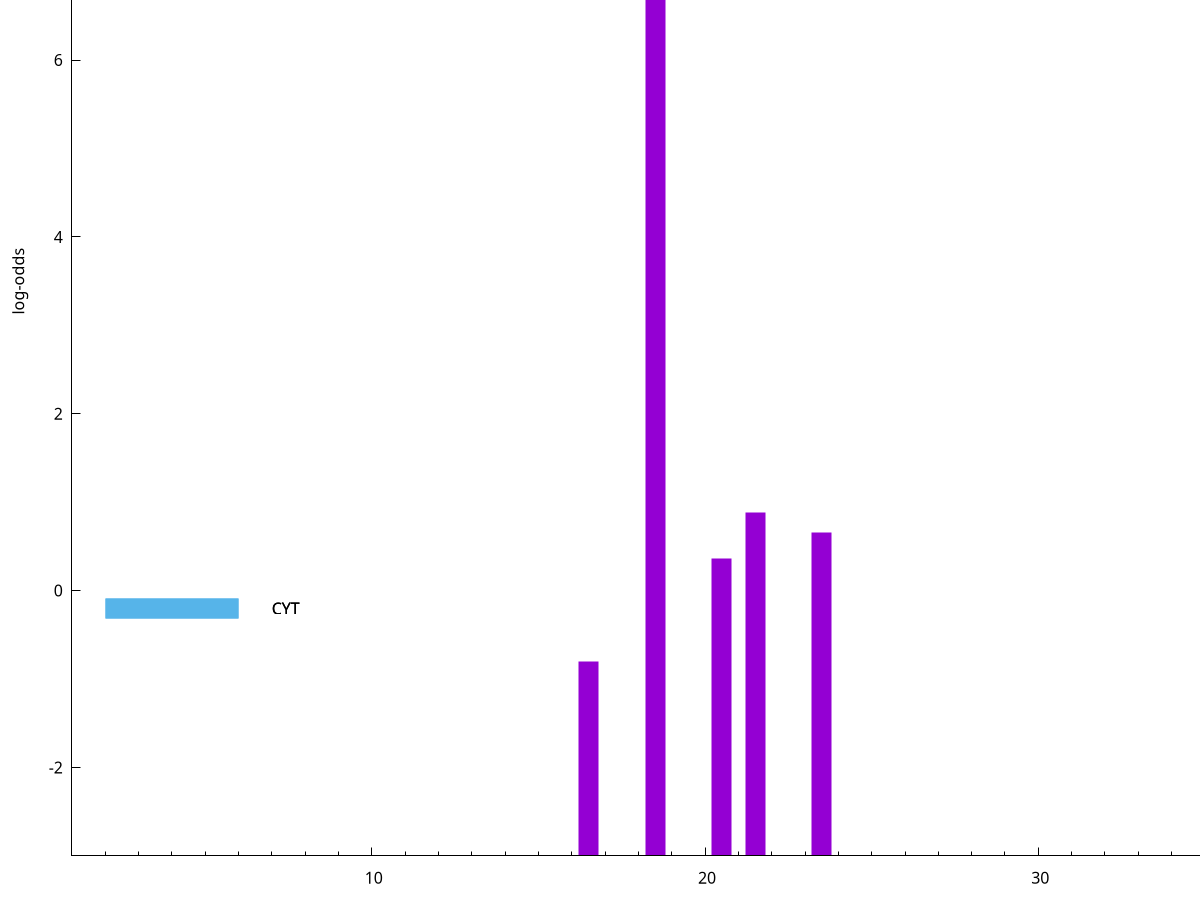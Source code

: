 set title "LipoP predictions for SRR5666568.gff"
set size 2., 1.4
set xrange [1:70] 
set mxtics 10
set yrange [-3:10]
set y2range [0:13]
set ylabel "log-odds"
set term postscript eps color solid "Helvetica" 30
set output "SRR5666568.gff127.eps"
set arrow from 2,9.32909 to 6,9.32909 nohead lt 1 lw 20
set label "SpI" at 7,9.32909
set arrow from 2,-0.200913 to 6,-0.200913 nohead lt 3 lw 20
set label "CYT" at 7,-0.200913
set arrow from 2,-0.200913 to 6,-0.200913 nohead lt 3 lw 20
set label "CYT" at 7,-0.200913
set arrow from 2,9.32909 to 6,9.32909 nohead lt 1 lw 20
set label "SpI" at 7,9.32909
# NOTE: The scores below are the log-odds scores with the threshold
# NOTE: subtracted (a hack to make gnuplot make the histogram all
# NOTE: look nice).
plot "-" axes x1y2 title "" with impulses lt 1 lw 20
18.500000 12.316950
21.500000 3.879856
23.500000 3.660361
20.500000 3.364356
16.500000 2.203429
e
exit
